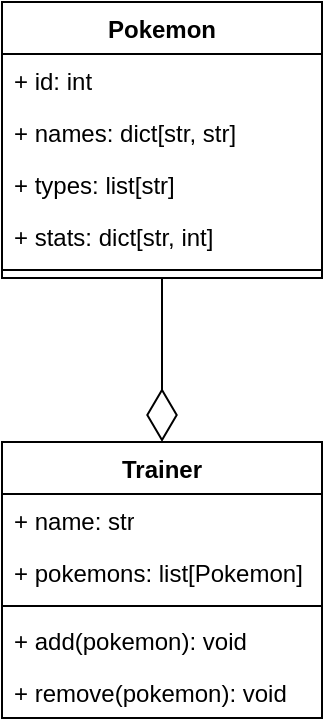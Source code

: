 <mxfile version="22.0.3" type="device">
  <diagram name="Page-1" id="3kqYveMFQIf6YpN4Mpm9">
    <mxGraphModel dx="794" dy="519" grid="1" gridSize="10" guides="1" tooltips="1" connect="1" arrows="1" fold="1" page="1" pageScale="1" pageWidth="827" pageHeight="1169" math="0" shadow="0">
      <root>
        <mxCell id="0" />
        <mxCell id="1" parent="0" />
        <mxCell id="wJO6npvx7aSWkqiLZB0o-1" value="Pokemon" style="swimlane;fontStyle=1;align=center;verticalAlign=top;childLayout=stackLayout;horizontal=1;startSize=26;horizontalStack=0;resizeParent=1;resizeParentMax=0;resizeLast=0;collapsible=1;marginBottom=0;whiteSpace=wrap;html=1;" parent="1" vertex="1">
          <mxGeometry x="320" y="110" width="160" height="138" as="geometry" />
        </mxCell>
        <mxCell id="wJO6npvx7aSWkqiLZB0o-2" value="+ id: int" style="text;strokeColor=none;fillColor=none;align=left;verticalAlign=top;spacingLeft=4;spacingRight=4;overflow=hidden;rotatable=0;points=[[0,0.5],[1,0.5]];portConstraint=eastwest;whiteSpace=wrap;html=1;" parent="wJO6npvx7aSWkqiLZB0o-1" vertex="1">
          <mxGeometry y="26" width="160" height="26" as="geometry" />
        </mxCell>
        <mxCell id="wJO6npvx7aSWkqiLZB0o-6" value="+ names: dict[str, str]" style="text;strokeColor=none;fillColor=none;align=left;verticalAlign=top;spacingLeft=4;spacingRight=4;overflow=hidden;rotatable=0;points=[[0,0.5],[1,0.5]];portConstraint=eastwest;whiteSpace=wrap;html=1;" parent="wJO6npvx7aSWkqiLZB0o-1" vertex="1">
          <mxGeometry y="52" width="160" height="26" as="geometry" />
        </mxCell>
        <mxCell id="wJO6npvx7aSWkqiLZB0o-5" value="+ types: list[str]" style="text;strokeColor=none;fillColor=none;align=left;verticalAlign=top;spacingLeft=4;spacingRight=4;overflow=hidden;rotatable=0;points=[[0,0.5],[1,0.5]];portConstraint=eastwest;whiteSpace=wrap;html=1;" parent="wJO6npvx7aSWkqiLZB0o-1" vertex="1">
          <mxGeometry y="78" width="160" height="26" as="geometry" />
        </mxCell>
        <mxCell id="wJO6npvx7aSWkqiLZB0o-7" value="+ stats: dict[str, int]" style="text;strokeColor=none;fillColor=none;align=left;verticalAlign=top;spacingLeft=4;spacingRight=4;overflow=hidden;rotatable=0;points=[[0,0.5],[1,0.5]];portConstraint=eastwest;whiteSpace=wrap;html=1;" parent="wJO6npvx7aSWkqiLZB0o-1" vertex="1">
          <mxGeometry y="104" width="160" height="26" as="geometry" />
        </mxCell>
        <mxCell id="wJO6npvx7aSWkqiLZB0o-3" value="" style="line;strokeWidth=1;fillColor=none;align=left;verticalAlign=middle;spacingTop=-1;spacingLeft=3;spacingRight=3;rotatable=0;labelPosition=right;points=[];portConstraint=eastwest;strokeColor=inherit;" parent="wJO6npvx7aSWkqiLZB0o-1" vertex="1">
          <mxGeometry y="130" width="160" height="8" as="geometry" />
        </mxCell>
        <mxCell id="jWb6F4V89R7VAyjuN-CL-1" value="Trainer" style="swimlane;fontStyle=1;align=center;verticalAlign=top;childLayout=stackLayout;horizontal=1;startSize=26;horizontalStack=0;resizeParent=1;resizeParentMax=0;resizeLast=0;collapsible=1;marginBottom=0;whiteSpace=wrap;html=1;" vertex="1" parent="1">
          <mxGeometry x="320" y="330" width="160" height="138" as="geometry" />
        </mxCell>
        <mxCell id="jWb6F4V89R7VAyjuN-CL-2" value="+ name: str" style="text;strokeColor=none;fillColor=none;align=left;verticalAlign=top;spacingLeft=4;spacingRight=4;overflow=hidden;rotatable=0;points=[[0,0.5],[1,0.5]];portConstraint=eastwest;whiteSpace=wrap;html=1;" vertex="1" parent="jWb6F4V89R7VAyjuN-CL-1">
          <mxGeometry y="26" width="160" height="26" as="geometry" />
        </mxCell>
        <mxCell id="jWb6F4V89R7VAyjuN-CL-5" value="+ pokemons: list[Pokemon]" style="text;strokeColor=none;fillColor=none;align=left;verticalAlign=top;spacingLeft=4;spacingRight=4;overflow=hidden;rotatable=0;points=[[0,0.5],[1,0.5]];portConstraint=eastwest;whiteSpace=wrap;html=1;" vertex="1" parent="jWb6F4V89R7VAyjuN-CL-1">
          <mxGeometry y="52" width="160" height="26" as="geometry" />
        </mxCell>
        <mxCell id="jWb6F4V89R7VAyjuN-CL-3" value="" style="line;strokeWidth=1;fillColor=none;align=left;verticalAlign=middle;spacingTop=-1;spacingLeft=3;spacingRight=3;rotatable=0;labelPosition=right;points=[];portConstraint=eastwest;strokeColor=inherit;" vertex="1" parent="jWb6F4V89R7VAyjuN-CL-1">
          <mxGeometry y="78" width="160" height="8" as="geometry" />
        </mxCell>
        <mxCell id="jWb6F4V89R7VAyjuN-CL-4" value="+ add(pokemon): void" style="text;strokeColor=none;fillColor=none;align=left;verticalAlign=top;spacingLeft=4;spacingRight=4;overflow=hidden;rotatable=0;points=[[0,0.5],[1,0.5]];portConstraint=eastwest;whiteSpace=wrap;html=1;" vertex="1" parent="jWb6F4V89R7VAyjuN-CL-1">
          <mxGeometry y="86" width="160" height="26" as="geometry" />
        </mxCell>
        <mxCell id="jWb6F4V89R7VAyjuN-CL-6" value="+ remove(pokemon): void" style="text;strokeColor=none;fillColor=none;align=left;verticalAlign=top;spacingLeft=4;spacingRight=4;overflow=hidden;rotatable=0;points=[[0,0.5],[1,0.5]];portConstraint=eastwest;whiteSpace=wrap;html=1;" vertex="1" parent="jWb6F4V89R7VAyjuN-CL-1">
          <mxGeometry y="112" width="160" height="26" as="geometry" />
        </mxCell>
        <mxCell id="jWb6F4V89R7VAyjuN-CL-7" value="" style="endArrow=diamondThin;endFill=0;endSize=24;html=1;rounded=0;entryX=0.5;entryY=0;entryDx=0;entryDy=0;exitX=0.5;exitY=1;exitDx=0;exitDy=0;" edge="1" parent="1" source="wJO6npvx7aSWkqiLZB0o-1" target="jWb6F4V89R7VAyjuN-CL-1">
          <mxGeometry width="160" relative="1" as="geometry">
            <mxPoint x="220" y="270" as="sourcePoint" />
            <mxPoint x="380" y="270" as="targetPoint" />
          </mxGeometry>
        </mxCell>
      </root>
    </mxGraphModel>
  </diagram>
</mxfile>
